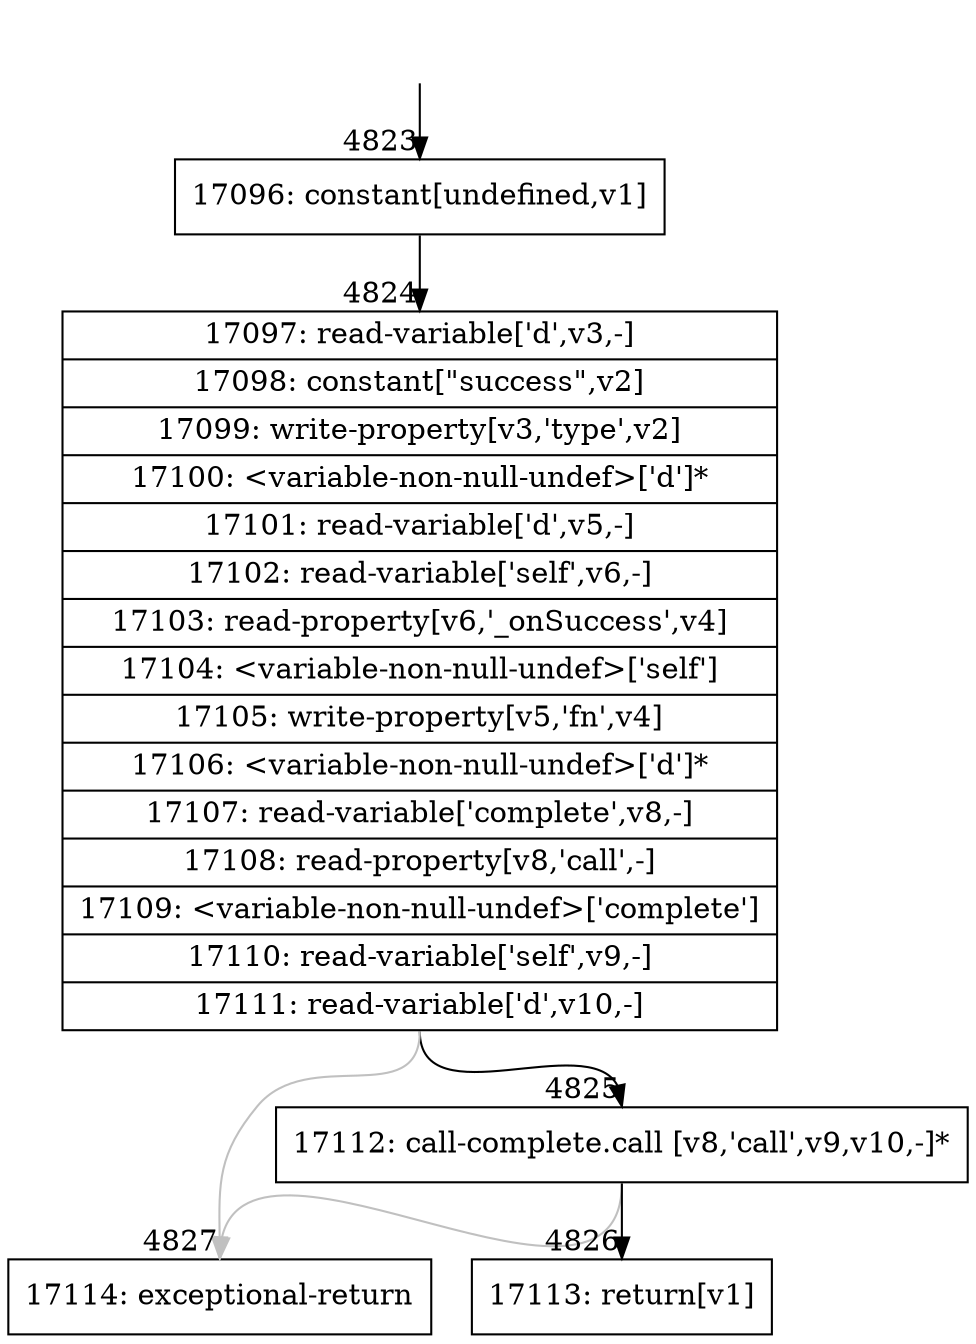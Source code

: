 digraph {
rankdir="TD"
BB_entry223[shape=none,label=""];
BB_entry223 -> BB4823 [tailport=s, headport=n, headlabel="    4823"]
BB4823 [shape=record label="{17096: constant[undefined,v1]}" ] 
BB4823 -> BB4824 [tailport=s, headport=n, headlabel="      4824"]
BB4824 [shape=record label="{17097: read-variable['d',v3,-]|17098: constant[\"success\",v2]|17099: write-property[v3,'type',v2]|17100: \<variable-non-null-undef\>['d']*|17101: read-variable['d',v5,-]|17102: read-variable['self',v6,-]|17103: read-property[v6,'_onSuccess',v4]|17104: \<variable-non-null-undef\>['self']|17105: write-property[v5,'fn',v4]|17106: \<variable-non-null-undef\>['d']*|17107: read-variable['complete',v8,-]|17108: read-property[v8,'call',-]|17109: \<variable-non-null-undef\>['complete']|17110: read-variable['self',v9,-]|17111: read-variable['d',v10,-]}" ] 
BB4824 -> BB4825 [tailport=s, headport=n, headlabel="      4825"]
BB4824 -> BB4827 [tailport=s, headport=n, color=gray, headlabel="      4827"]
BB4825 [shape=record label="{17112: call-complete.call [v8,'call',v9,v10,-]*}" ] 
BB4825 -> BB4826 [tailport=s, headport=n, headlabel="      4826"]
BB4825 -> BB4827 [tailport=s, headport=n, color=gray]
BB4826 [shape=record label="{17113: return[v1]}" ] 
BB4827 [shape=record label="{17114: exceptional-return}" ] 
//#$~ 8065
}
